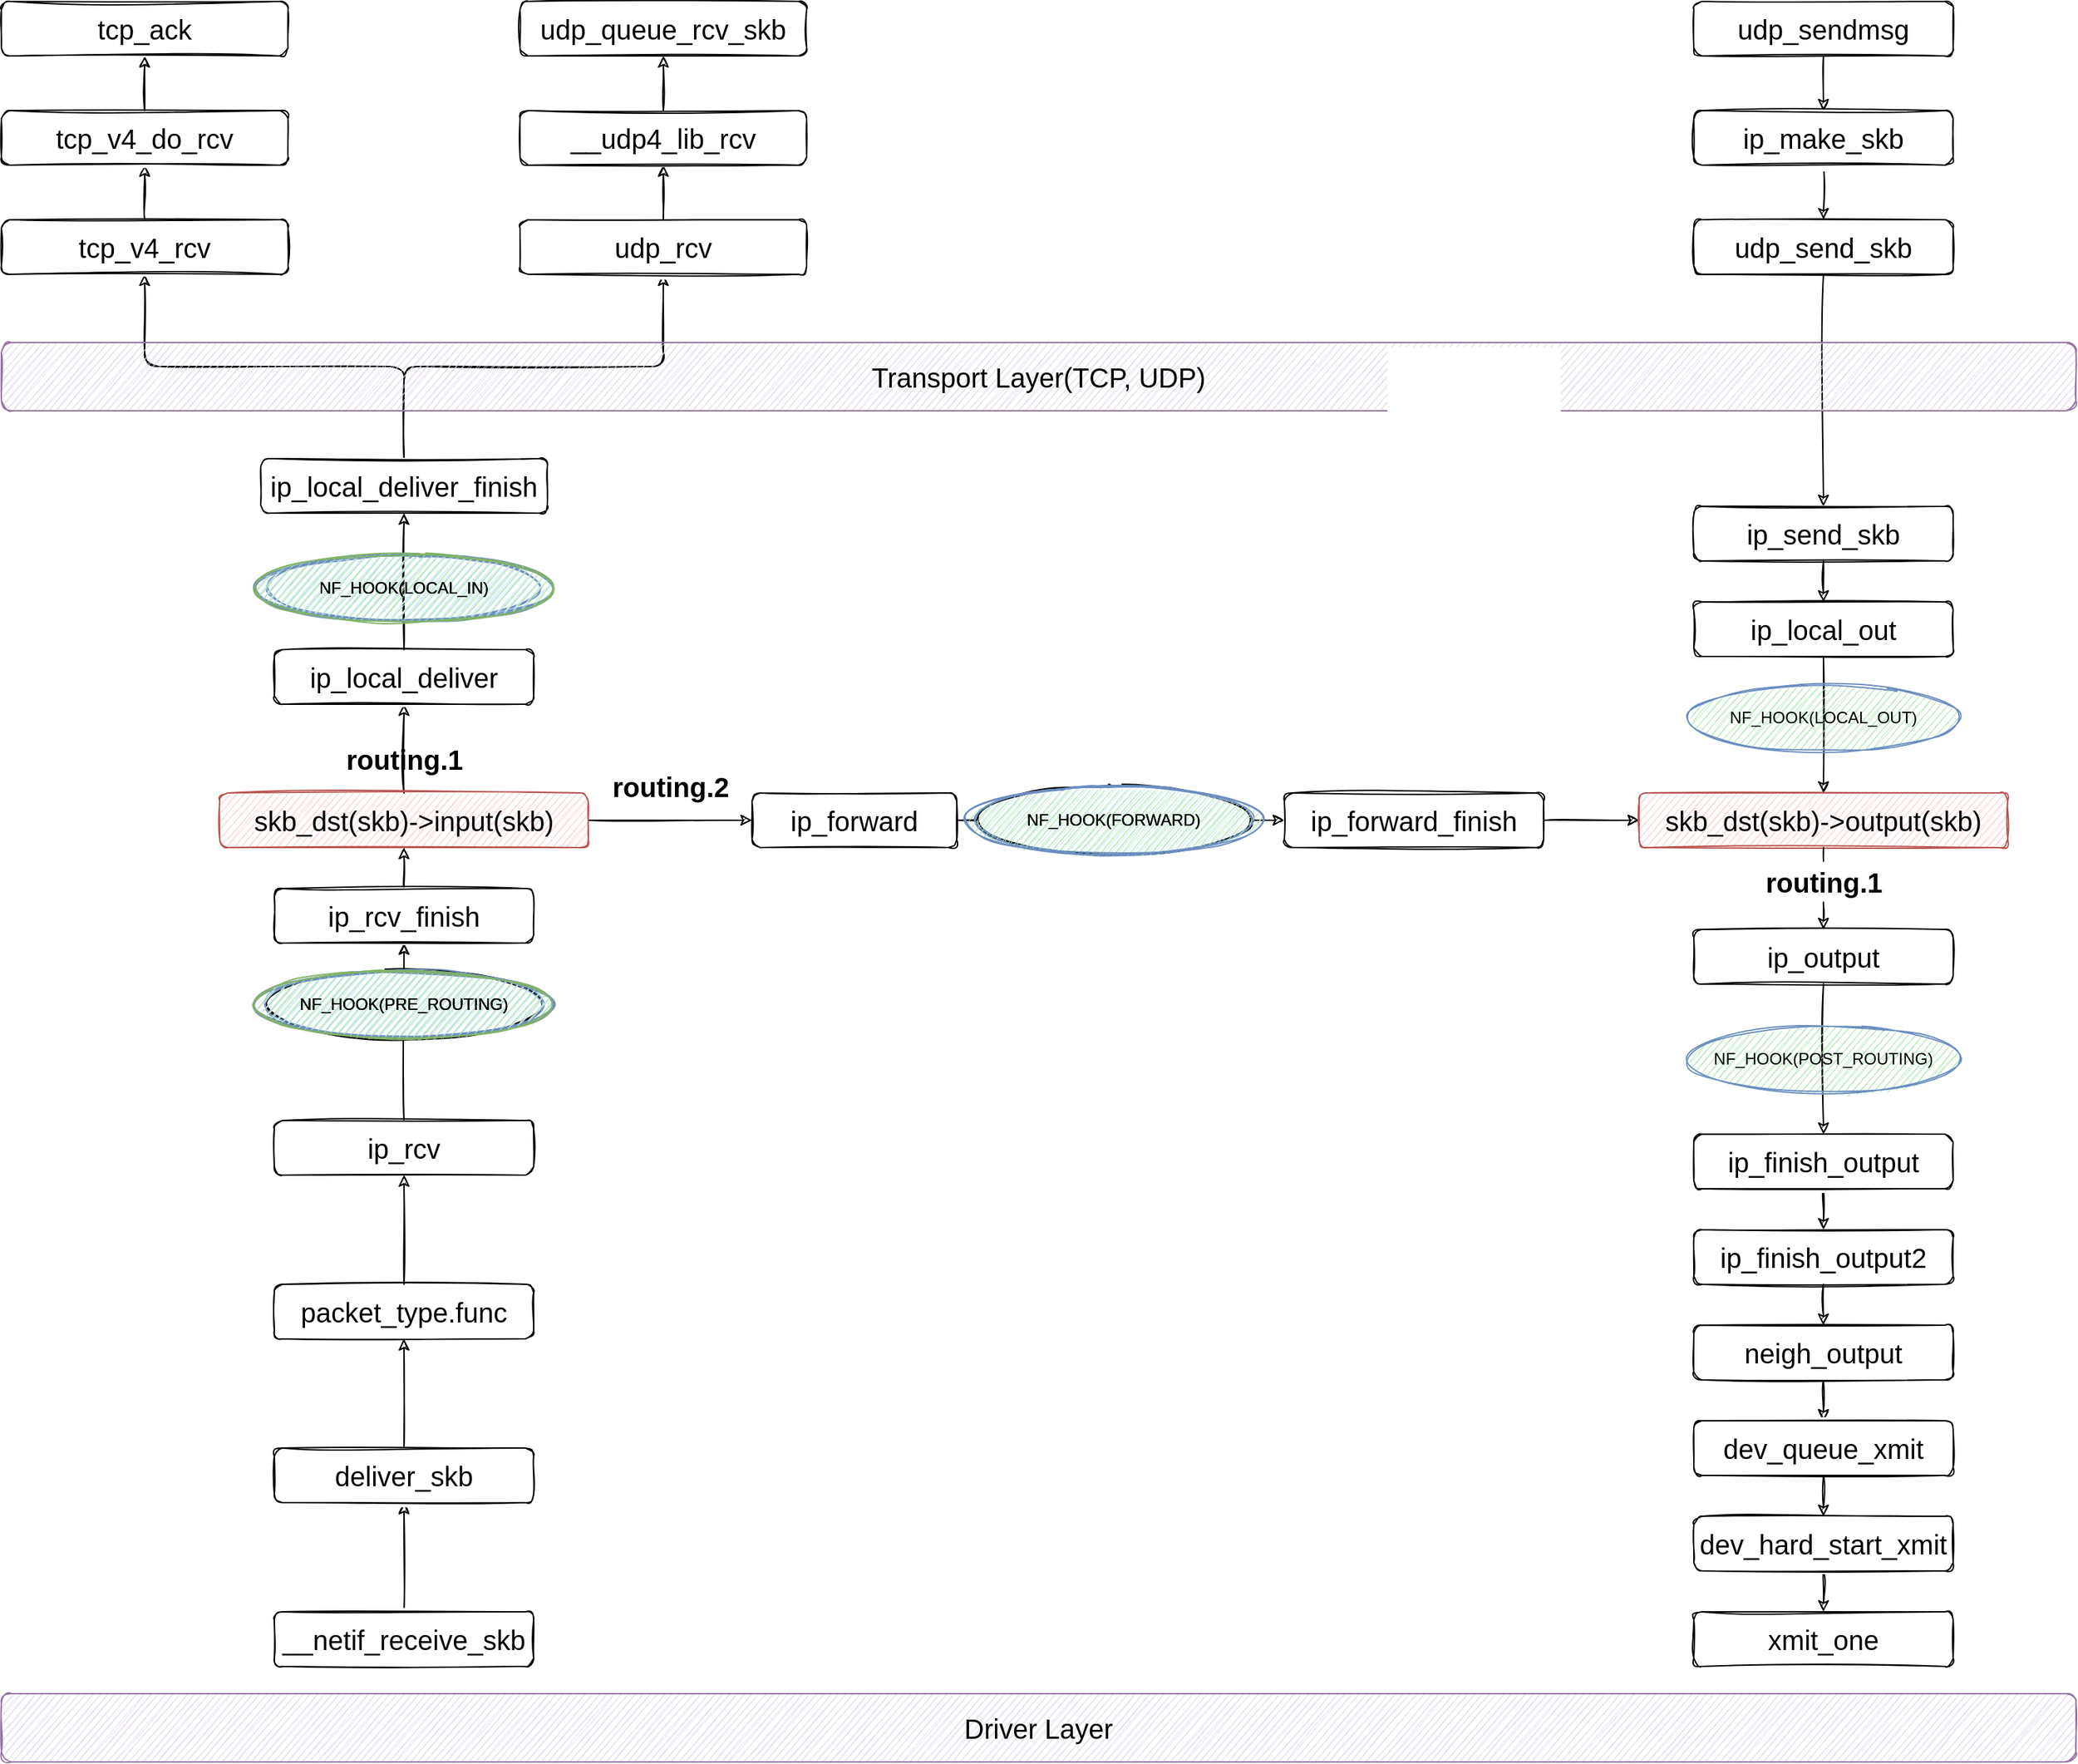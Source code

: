 <mxfile version="16.0.0" type="device" pages="4"><diagram id="WF8TQDrix8E3Pu3KkRuC" name="outline"><mxGraphModel dx="2580" dy="2182" grid="1" gridSize="10" guides="1" tooltips="1" connect="1" arrows="1" fold="1" page="1" pageScale="1" pageWidth="850" pageHeight="1100" math="1" shadow="0"><root><mxCell id="0"/><mxCell id="1" parent="0"/><mxCell id="10" style="edgeStyle=none;html=1;entryX=0.5;entryY=1;entryDx=0;entryDy=0;sketch=1;" parent="1" source="5" target="6" edge="1"><mxGeometry relative="1" as="geometry"/></mxCell><mxCell id="5" value="__netif_receive_skb" style="whiteSpace=wrap;html=1;fontSize=20;sketch=1;rounded=1;" parent="1" vertex="1"><mxGeometry x="160" y="460" width="190" height="40" as="geometry"/></mxCell><mxCell id="11" style="edgeStyle=none;html=1;sketch=1;" parent="1" source="6" target="7" edge="1"><mxGeometry relative="1" as="geometry"/></mxCell><mxCell id="6" value="deliver_skb" style="whiteSpace=wrap;html=1;fontSize=20;sketch=1;rounded=1;" parent="1" vertex="1"><mxGeometry x="160" y="340" width="190" height="40" as="geometry"/></mxCell><mxCell id="14" style="edgeStyle=none;html=1;entryX=0.5;entryY=1;entryDx=0;entryDy=0;sketch=1;" parent="1" source="7" target="13" edge="1"><mxGeometry relative="1" as="geometry"/></mxCell><mxCell id="7" value="packet_type.func" style="whiteSpace=wrap;html=1;fontSize=20;sketch=1;rounded=1;" parent="1" vertex="1"><mxGeometry x="160" y="220" width="190" height="40" as="geometry"/></mxCell><mxCell id="16" style="edgeStyle=none;html=1;entryX=0.5;entryY=1;entryDx=0;entryDy=0;sketch=1;" parent="1" source="13" target="15" edge="1"><mxGeometry relative="1" as="geometry"/></mxCell><mxCell id="13" value="ip_rcv" style="whiteSpace=wrap;html=1;fontSize=20;sketch=1;rounded=1;" parent="1" vertex="1"><mxGeometry x="160" y="100" width="190" height="40" as="geometry"/></mxCell><mxCell id="19" style="edgeStyle=none;html=1;entryX=0.5;entryY=1;entryDx=0;entryDy=0;sketch=1;" parent="1" source="15" target="18" edge="1"><mxGeometry relative="1" as="geometry"/></mxCell><mxCell id="15" value="ip_rcv_finish" style="whiteSpace=wrap;html=1;fontSize=20;sketch=1;rounded=1;" parent="1" vertex="1"><mxGeometry x="160" y="-70" width="190" height="40" as="geometry"/></mxCell><mxCell id="17" value="NF_HOOK(PRE_ROUTING)" style="ellipse;whiteSpace=wrap;html=1;sketch=1;rounded=1;" parent="1" vertex="1"><mxGeometry x="150" y="-10" width="210" height="50" as="geometry"/></mxCell><mxCell id="22" style="edgeStyle=none;html=1;sketch=1;" parent="1" source="18" target="21" edge="1"><mxGeometry relative="1" as="geometry"/></mxCell><mxCell id="23" style="edgeStyle=none;html=1;entryX=0.5;entryY=1;entryDx=0;entryDy=0;sketch=1;" parent="1" source="18" target="20" edge="1"><mxGeometry relative="1" as="geometry"/></mxCell><mxCell id="18" value="skb_dst(skb)-&amp;gt;input(skb)" style="whiteSpace=wrap;html=1;fontSize=20;sketch=1;rounded=1;fillColor=#f8cecc;strokeColor=#b85450;" parent="1" vertex="1"><mxGeometry x="120" y="-140" width="270" height="40" as="geometry"/></mxCell><mxCell id="25" style="edgeStyle=none;html=1;sketch=1;" parent="1" source="20" target="24" edge="1"><mxGeometry relative="1" as="geometry"/></mxCell><mxCell id="20" value="ip_local_deliver" style="whiteSpace=wrap;html=1;fontSize=20;sketch=1;rounded=1;" parent="1" vertex="1"><mxGeometry x="160" y="-245" width="190" height="40" as="geometry"/></mxCell><mxCell id="35" style="edgeStyle=none;html=1;entryX=0;entryY=0.5;entryDx=0;entryDy=0;sketch=1;" parent="1" source="21" target="34" edge="1"><mxGeometry relative="1" as="geometry"><mxPoint x="780" y="-120" as="targetPoint"/></mxGeometry></mxCell><mxCell id="21" value="ip_forward" style="whiteSpace=wrap;html=1;fontSize=20;sketch=1;rounded=1;" parent="1" vertex="1"><mxGeometry x="510" y="-140" width="150" height="40" as="geometry"/></mxCell><mxCell id="uqpoFoul3p_Z3pqcFlaH-84" style="edgeStyle=orthogonalEdgeStyle;rounded=1;sketch=1;orthogonalLoop=1;jettySize=auto;html=1;entryX=0.5;entryY=1;entryDx=0;entryDy=0;fontSize=20;" parent="1" source="24" target="27" edge="1"><mxGeometry relative="1" as="geometry"/></mxCell><mxCell id="uqpoFoul3p_Z3pqcFlaH-85" style="edgeStyle=orthogonalEdgeStyle;rounded=1;sketch=1;orthogonalLoop=1;jettySize=auto;html=1;entryX=0.5;entryY=1;entryDx=0;entryDy=0;fontSize=20;" parent="1" source="24" target="uqpoFoul3p_Z3pqcFlaH-79" edge="1"><mxGeometry relative="1" as="geometry"/></mxCell><mxCell id="24" value="ip_local_deliver_finish" style="whiteSpace=wrap;html=1;fontSize=20;sketch=1;rounded=1;" parent="1" vertex="1"><mxGeometry x="150" y="-385" width="210" height="40" as="geometry"/></mxCell><mxCell id="26" value="NF_HOOK(LOCAL_IN)" style="ellipse;whiteSpace=wrap;html=1;sketch=1;rounded=1;fillColor=#dae8fc;strokeColor=#6c8ebf;" parent="1" vertex="1"><mxGeometry x="150" y="-315" width="210" height="50" as="geometry"/></mxCell><mxCell id="30" style="edgeStyle=none;html=1;entryX=0.5;entryY=1;entryDx=0;entryDy=0;sketch=1;" parent="1" source="27" target="29" edge="1"><mxGeometry relative="1" as="geometry"/></mxCell><mxCell id="27" value="tcp_v4_rcv" style="whiteSpace=wrap;html=1;fontSize=20;sketch=1;rounded=1;" parent="1" vertex="1"><mxGeometry x="-40" y="-560" width="210" height="40" as="geometry"/></mxCell><mxCell id="33" style="edgeStyle=none;html=1;entryX=0.5;entryY=1;entryDx=0;entryDy=0;sketch=1;" parent="1" source="29" target="31" edge="1"><mxGeometry relative="1" as="geometry"/></mxCell><mxCell id="29" value="tcp_v4_do_rcv" style="whiteSpace=wrap;html=1;fontSize=20;sketch=1;rounded=1;" parent="1" vertex="1"><mxGeometry x="-40" y="-640" width="210" height="40" as="geometry"/></mxCell><mxCell id="31" value="tcp_ack" style="whiteSpace=wrap;html=1;fontSize=20;sketch=1;rounded=1;" parent="1" vertex="1"><mxGeometry x="-40" y="-720" width="210" height="40" as="geometry"/></mxCell><mxCell id="38" style="edgeStyle=none;html=1;sketch=1;" parent="1" source="34" target="37" edge="1"><mxGeometry relative="1" as="geometry"/></mxCell><mxCell id="34" value="ip_forward_finish" style="whiteSpace=wrap;html=1;fontSize=20;sketch=1;rounded=1;" parent="1" vertex="1"><mxGeometry x="900" y="-140" width="190" height="40" as="geometry"/></mxCell><mxCell id="36" value="NF_HOOK(FORWARD)" style="ellipse;whiteSpace=wrap;html=1;sketch=1;rounded=1;" parent="1" vertex="1"><mxGeometry x="670" y="-145" width="210" height="50" as="geometry"/></mxCell><mxCell id="40" style="edgeStyle=none;html=1;entryX=0.5;entryY=0;entryDx=0;entryDy=0;sketch=1;startArrow=none;" parent="1" source="uqpoFoul3p_Z3pqcFlaH-86" target="39" edge="1"><mxGeometry relative="1" as="geometry"/></mxCell><mxCell id="37" value="skb_dst(skb)-&amp;gt;output(skb)" style="whiteSpace=wrap;html=1;fontSize=20;sketch=1;rounded=1;fillColor=#f8cecc;strokeColor=#b85450;" parent="1" vertex="1"><mxGeometry x="1160" y="-140" width="270" height="40" as="geometry"/></mxCell><mxCell id="43" style="edgeStyle=none;html=1;entryX=0.5;entryY=0;entryDx=0;entryDy=0;sketch=1;" parent="1" source="39" target="41" edge="1"><mxGeometry relative="1" as="geometry"/></mxCell><mxCell id="39" value="ip_output" style="whiteSpace=wrap;html=1;fontSize=20;sketch=1;rounded=1;" parent="1" vertex="1"><mxGeometry x="1200" y="-40" width="190" height="40" as="geometry"/></mxCell><mxCell id="44" style="edgeStyle=none;html=1;sketch=1;" parent="1" source="41" target="42" edge="1"><mxGeometry relative="1" as="geometry"/></mxCell><mxCell id="41" value="ip_finish_output" style="whiteSpace=wrap;html=1;fontSize=20;sketch=1;rounded=1;" parent="1" vertex="1"><mxGeometry x="1200" y="110" width="190" height="40" as="geometry"/></mxCell><mxCell id="50" style="edgeStyle=none;html=1;entryX=0.5;entryY=0;entryDx=0;entryDy=0;sketch=1;" parent="1" source="42" target="46" edge="1"><mxGeometry relative="1" as="geometry"/></mxCell><mxCell id="42" value="ip_finish_output2" style="whiteSpace=wrap;html=1;fontSize=20;sketch=1;rounded=1;" parent="1" vertex="1"><mxGeometry x="1200" y="180" width="190" height="40" as="geometry"/></mxCell><mxCell id="45" value="NF_HOOK(POST_ROUTING)" style="ellipse;whiteSpace=wrap;html=1;sketch=1;rounded=1;fillColor=#A2E8A7;strokeColor=#6c8ebf;" parent="1" vertex="1"><mxGeometry x="1190" y="30" width="210" height="50" as="geometry"/></mxCell><mxCell id="51" style="edgeStyle=none;html=1;entryX=0.5;entryY=0;entryDx=0;entryDy=0;sketch=1;" parent="1" source="46" target="47" edge="1"><mxGeometry relative="1" as="geometry"/></mxCell><mxCell id="46" value="neigh_output" style="whiteSpace=wrap;html=1;fontSize=20;sketch=1;rounded=1;" parent="1" vertex="1"><mxGeometry x="1200" y="250" width="190" height="40" as="geometry"/></mxCell><mxCell id="52" style="edgeStyle=none;html=1;entryX=0.5;entryY=0;entryDx=0;entryDy=0;sketch=1;" parent="1" source="47" target="48" edge="1"><mxGeometry relative="1" as="geometry"/></mxCell><mxCell id="47" value="dev_queue_xmit" style="whiteSpace=wrap;html=1;fontSize=20;sketch=1;rounded=1;" parent="1" vertex="1"><mxGeometry x="1200" y="320" width="190" height="40" as="geometry"/></mxCell><mxCell id="69" style="edgeStyle=none;html=1;entryX=0.5;entryY=0;entryDx=0;entryDy=0;sketch=1;" parent="1" source="48" target="70" edge="1"><mxGeometry relative="1" as="geometry"><mxPoint x="1295" y="560" as="targetPoint"/></mxGeometry></mxCell><mxCell id="48" value="dev_hard_start_xmit" style="whiteSpace=wrap;html=1;fontSize=20;sketch=1;rounded=1;" parent="1" vertex="1"><mxGeometry x="1200" y="390" width="190" height="40" as="geometry"/></mxCell><mxCell id="61" style="edgeStyle=none;html=1;sketch=1;" parent="1" source="53" target="54" edge="1"><mxGeometry relative="1" as="geometry"/></mxCell><mxCell id="53" value="udp_send_skb" style="whiteSpace=wrap;html=1;fontSize=20;sketch=1;rounded=1;" parent="1" vertex="1"><mxGeometry x="1200" y="-560" width="190" height="40" as="geometry"/></mxCell><mxCell id="60" style="edgeStyle=none;html=1;entryX=0.5;entryY=0;entryDx=0;entryDy=0;sketch=1;" parent="1" source="54" target="55" edge="1"><mxGeometry relative="1" as="geometry"/></mxCell><mxCell id="54" value="ip_send_skb" style="whiteSpace=wrap;html=1;fontSize=20;sketch=1;rounded=1;" parent="1" vertex="1"><mxGeometry x="1200" y="-350" width="190" height="40" as="geometry"/></mxCell><mxCell id="59" style="edgeStyle=none;html=1;entryX=0.5;entryY=0;entryDx=0;entryDy=0;sketch=1;" parent="1" source="55" target="37" edge="1"><mxGeometry relative="1" as="geometry"/></mxCell><mxCell id="55" value="ip_local_out" style="whiteSpace=wrap;html=1;fontSize=20;sketch=1;rounded=1;" parent="1" vertex="1"><mxGeometry x="1200" y="-280" width="190" height="40" as="geometry"/></mxCell><mxCell id="58" value="NF_HOOK(LOCAL_OUT)" style="ellipse;whiteSpace=wrap;html=1;sketch=1;rounded=1;fillColor=#A2E8A7;strokeColor=#6c8ebf;" parent="1" vertex="1"><mxGeometry x="1190" y="-220" width="210" height="50" as="geometry"/></mxCell><mxCell id="68" style="edgeStyle=none;html=1;sketch=1;" parent="1" source="64" target="66" edge="1"><mxGeometry relative="1" as="geometry"/></mxCell><mxCell id="64" value="udp_sendmsg" style="whiteSpace=wrap;html=1;fontSize=20;sketch=1;rounded=1;" parent="1" vertex="1"><mxGeometry x="1200" y="-720" width="190" height="40" as="geometry"/></mxCell><mxCell id="67" style="edgeStyle=none;html=1;sketch=1;" parent="1" source="66" target="53" edge="1"><mxGeometry relative="1" as="geometry"/></mxCell><mxCell id="66" value="ip_make_skb" style="whiteSpace=wrap;html=1;fontSize=20;sketch=1;rounded=1;" parent="1" vertex="1"><mxGeometry x="1200" y="-640" width="190" height="40" as="geometry"/></mxCell><mxCell id="70" value="xmit_one" style="whiteSpace=wrap;html=1;fontSize=20;sketch=1;rounded=1;" parent="1" vertex="1"><mxGeometry x="1200" y="460" width="190" height="40" as="geometry"/></mxCell><mxCell id="uqpoFoul3p_Z3pqcFlaH-72" value="NF_HOOK(PRE_ROUTING)" style="ellipse;whiteSpace=wrap;html=1;sketch=1;rounded=1;fillColor=#dae8fc;strokeColor=#6c8ebf;" parent="1" vertex="1"><mxGeometry x="150" y="-10" width="210" height="50" as="geometry"/></mxCell><mxCell id="uqpoFoul3p_Z3pqcFlaH-73" value="NF_HOOK(FORWARD)" style="ellipse;whiteSpace=wrap;html=1;sketch=1;rounded=1;fillColor=#dae8fc;strokeColor=#6c8ebf;" parent="1" vertex="1"><mxGeometry x="670" y="-145" width="210" height="50" as="geometry"/></mxCell><mxCell id="uqpoFoul3p_Z3pqcFlaH-77" value="routing.1" style="text;html=1;align=center;verticalAlign=middle;resizable=0;points=[];autosize=1;strokeColor=none;fillColor=none;fontSize=20;fontStyle=1" parent="1" vertex="1"><mxGeometry x="205" y="-180" width="100" height="30" as="geometry"/></mxCell><mxCell id="uqpoFoul3p_Z3pqcFlaH-78" value="routing.2" style="text;html=1;align=center;verticalAlign=middle;resizable=0;points=[];autosize=1;strokeColor=none;fillColor=none;fontSize=20;fontStyle=1" parent="1" vertex="1"><mxGeometry x="400" y="-160" width="100" height="30" as="geometry"/></mxCell><mxCell id="uqpoFoul3p_Z3pqcFlaH-81" style="edgeStyle=orthogonalEdgeStyle;rounded=1;sketch=1;orthogonalLoop=1;jettySize=auto;html=1;entryX=0.5;entryY=1;entryDx=0;entryDy=0;fontSize=20;" parent="1" source="uqpoFoul3p_Z3pqcFlaH-79" target="uqpoFoul3p_Z3pqcFlaH-80" edge="1"><mxGeometry relative="1" as="geometry"/></mxCell><mxCell id="uqpoFoul3p_Z3pqcFlaH-79" value="udp_rcv" style="whiteSpace=wrap;html=1;fontSize=20;sketch=1;rounded=1;" parent="1" vertex="1"><mxGeometry x="340" y="-560" width="210" height="40" as="geometry"/></mxCell><mxCell id="uqpoFoul3p_Z3pqcFlaH-83" style="edgeStyle=orthogonalEdgeStyle;rounded=1;sketch=1;orthogonalLoop=1;jettySize=auto;html=1;fontSize=20;" parent="1" source="uqpoFoul3p_Z3pqcFlaH-80" target="uqpoFoul3p_Z3pqcFlaH-82" edge="1"><mxGeometry relative="1" as="geometry"/></mxCell><mxCell id="uqpoFoul3p_Z3pqcFlaH-80" value="__udp4_lib_rcv" style="whiteSpace=wrap;html=1;fontSize=20;sketch=1;rounded=1;" parent="1" vertex="1"><mxGeometry x="340" y="-640" width="210" height="40" as="geometry"/></mxCell><mxCell id="uqpoFoul3p_Z3pqcFlaH-82" value="udp_queue_rcv_skb" style="whiteSpace=wrap;html=1;fontSize=20;sketch=1;rounded=1;" parent="1" vertex="1"><mxGeometry x="340" y="-720" width="210" height="40" as="geometry"/></mxCell><mxCell id="uqpoFoul3p_Z3pqcFlaH-86" value="routing.1" style="text;html=1;align=center;verticalAlign=middle;resizable=0;points=[];autosize=1;strokeColor=none;fillColor=none;fontSize=20;fontStyle=1" parent="1" vertex="1"><mxGeometry x="1245" y="-90" width="100" height="30" as="geometry"/></mxCell><mxCell id="uqpoFoul3p_Z3pqcFlaH-87" value="" style="edgeStyle=none;html=1;entryX=0.5;entryY=0;entryDx=0;entryDy=0;sketch=1;endArrow=none;" parent="1" source="37" target="uqpoFoul3p_Z3pqcFlaH-86" edge="1"><mxGeometry relative="1" as="geometry"><mxPoint x="1295" y="-100" as="sourcePoint"/><mxPoint x="1295" y="-40" as="targetPoint"/></mxGeometry></mxCell><mxCell id="7pCYdvlI91wZP-YDG399-70" value="Driver Layer" style="whiteSpace=wrap;html=1;fontSize=20;sketch=1;rounded=1;fillColor=#e1d5e7;strokeColor=#9673a6;" parent="1" vertex="1"><mxGeometry x="-40" y="520" width="1520" height="50" as="geometry"/></mxCell><mxCell id="7pCYdvlI91wZP-YDG399-71" value="Transport Layer(TCP, UDP)" style="whiteSpace=wrap;html=1;fontSize=20;sketch=1;rounded=1;fillColor=#e1d5e7;strokeColor=#9673a6;" parent="1" vertex="1"><mxGeometry x="-40" y="-470" width="1520" height="50" as="geometry"/></mxCell><mxCell id="7pCYdvlI91wZP-YDG399-72" value="NF_HOOK(PRE_ROUTING)" style="ellipse;whiteSpace=wrap;html=1;sketch=1;rounded=1;fillColor=#dae8fc;strokeColor=#6c8ebf;" parent="1" vertex="1"><mxGeometry x="150" y="-10" width="210" height="50" as="geometry"/></mxCell><mxCell id="7pCYdvlI91wZP-YDG399-73" value="NF_HOOK(LOCAL_IN)" style="ellipse;whiteSpace=wrap;html=1;sketch=1;rounded=1;fillColor=#dae8fc;strokeColor=#6c8ebf;" parent="1" vertex="1"><mxGeometry x="150" y="-315" width="210" height="50" as="geometry"/></mxCell><mxCell id="7pCYdvlI91wZP-YDG399-74" value="NF_HOOK(PRE_ROUTING)" style="ellipse;whiteSpace=wrap;html=1;sketch=1;rounded=1;fillColor=#dae8fc;strokeColor=#6c8ebf;" parent="1" vertex="1"><mxGeometry x="150" y="-10" width="210" height="50" as="geometry"/></mxCell><mxCell id="7pCYdvlI91wZP-YDG399-75" value="NF_HOOK(LOCAL_IN)" style="ellipse;whiteSpace=wrap;html=1;sketch=1;rounded=1;fillColor=#dae8fc;strokeColor=#6c8ebf;" parent="1" vertex="1"><mxGeometry x="150" y="-315" width="210" height="50" as="geometry"/></mxCell><mxCell id="7pCYdvlI91wZP-YDG399-76" value="NF_HOOK(PRE_ROUTING)" style="ellipse;whiteSpace=wrap;html=1;sketch=1;rounded=1;fillColor=#A2E8A7;strokeColor=#82b366;" parent="1" vertex="1"><mxGeometry x="150" y="-10" width="210" height="50" as="geometry"/></mxCell><mxCell id="7pCYdvlI91wZP-YDG399-77" value="NF_HOOK(LOCAL_IN)" style="ellipse;whiteSpace=wrap;html=1;sketch=1;rounded=1;fillColor=#A2E8A7;strokeColor=#82b366;" parent="1" vertex="1"><mxGeometry x="150" y="-315" width="210" height="50" as="geometry"/></mxCell><mxCell id="7pCYdvlI91wZP-YDG399-78" value="NF_HOOK(FORWARD)" style="ellipse;whiteSpace=wrap;html=1;sketch=1;rounded=1;fillColor=#A2E8A7;strokeColor=#6c8ebf;" parent="1" vertex="1"><mxGeometry x="670" y="-145" width="210" height="50" as="geometry"/></mxCell></root></mxGraphModel></diagram><diagram id="u36vSgisKW6UntgGQqqp" name="veth"><mxGraphModel dx="1038" dy="649" grid="1" gridSize="10" guides="1" tooltips="1" connect="1" arrows="1" fold="1" page="1" pageScale="1" pageWidth="850" pageHeight="1100" math="0" shadow="0"><root><mxCell id="KUZxUF0tMMy5LbFuy8yn-0"/><mxCell id="KUZxUF0tMMy5LbFuy8yn-1" parent="KUZxUF0tMMy5LbFuy8yn-0"/><mxCell id="KUZxUF0tMMy5LbFuy8yn-2" value="" style="whiteSpace=wrap;html=1;fontSize=18;sketch=1;fillColor=#f5f5f5;fontColor=#333333;strokeColor=#666666;" parent="KUZxUF0tMMy5LbFuy8yn-1" vertex="1"><mxGeometry x="110" y="130" width="270" height="80" as="geometry"/></mxCell><mxCell id="KUZxUF0tMMy5LbFuy8yn-3" value="Namespace0" style="text;html=1;align=center;verticalAlign=middle;resizable=0;points=[];autosize=1;strokeColor=none;fillColor=none;fontSize=18;sketch=1;" parent="KUZxUF0tMMy5LbFuy8yn-1" vertex="1"><mxGeometry x="185" y="95" width="120" height="30" as="geometry"/></mxCell><mxCell id="KUZxUF0tMMy5LbFuy8yn-4" value="192.168.10.1/24" style="whiteSpace=wrap;html=1;fontSize=18;sketch=1;fillColor=#f8cecc;strokeColor=#b85450;" parent="KUZxUF0tMMy5LbFuy8yn-1" vertex="1"><mxGeometry x="145" y="150" width="200" height="40" as="geometry"/></mxCell><mxCell id="KUZxUF0tMMy5LbFuy8yn-5" value="" style="whiteSpace=wrap;html=1;fontSize=18;sketch=1;fillColor=#f5f5f5;fontColor=#333333;strokeColor=#666666;" parent="KUZxUF0tMMy5LbFuy8yn-1" vertex="1"><mxGeometry x="580" y="130" width="270" height="80" as="geometry"/></mxCell><mxCell id="KUZxUF0tMMy5LbFuy8yn-6" value="Namespace1" style="text;html=1;align=center;verticalAlign=middle;resizable=0;points=[];autosize=1;strokeColor=none;fillColor=none;fontSize=18;sketch=1;" parent="KUZxUF0tMMy5LbFuy8yn-1" vertex="1"><mxGeometry x="655" y="95" width="120" height="30" as="geometry"/></mxCell><mxCell id="KUZxUF0tMMy5LbFuy8yn-7" value="192.168.10.2/24" style="whiteSpace=wrap;html=1;fontSize=18;sketch=1;fillColor=#f8cecc;strokeColor=#b85450;" parent="KUZxUF0tMMy5LbFuy8yn-1" vertex="1"><mxGeometry x="615" y="150" width="200" height="40" as="geometry"/></mxCell><mxCell id="KUZxUF0tMMy5LbFuy8yn-8" value="veth0" style="whiteSpace=wrap;html=1;fontSize=18;sketch=1;fillColor=#dae8fc;strokeColor=#6c8ebf;" parent="KUZxUF0tMMy5LbFuy8yn-1" vertex="1"><mxGeometry x="345" y="145" width="75" height="50" as="geometry"/></mxCell><mxCell id="KUZxUF0tMMy5LbFuy8yn-9" value="veth1" style="whiteSpace=wrap;html=1;fontSize=18;sketch=1;fillColor=#dae8fc;strokeColor=#6c8ebf;" parent="KUZxUF0tMMy5LbFuy8yn-1" vertex="1"><mxGeometry x="535" y="145" width="80" height="50" as="geometry"/></mxCell><mxCell id="KUZxUF0tMMy5LbFuy8yn-10" value="" style="endArrow=classic;html=1;fontSize=18;exitX=1;exitY=0.25;exitDx=0;exitDy=0;entryX=0;entryY=0.25;entryDx=0;entryDy=0;sketch=1;" parent="KUZxUF0tMMy5LbFuy8yn-1" source="KUZxUF0tMMy5LbFuy8yn-8" target="KUZxUF0tMMy5LbFuy8yn-9" edge="1"><mxGeometry width="50" height="50" relative="1" as="geometry"><mxPoint x="490" y="320" as="sourcePoint"/><mxPoint x="540" y="270" as="targetPoint"/></mxGeometry></mxCell><mxCell id="KUZxUF0tMMy5LbFuy8yn-11" value="" style="endArrow=classic;html=1;fontSize=18;exitX=0;exitY=0.75;exitDx=0;exitDy=0;entryX=1;entryY=0.75;entryDx=0;entryDy=0;sketch=1;" parent="KUZxUF0tMMy5LbFuy8yn-1" source="KUZxUF0tMMy5LbFuy8yn-9" target="KUZxUF0tMMy5LbFuy8yn-8" edge="1"><mxGeometry width="50" height="50" relative="1" as="geometry"><mxPoint x="430" y="170" as="sourcePoint"/><mxPoint x="420" y="210" as="targetPoint"/></mxGeometry></mxCell></root></mxGraphModel></diagram><diagram id="G7wCO2WxFspQ81E_qQDW" name="docker"><mxGraphModel dx="1483" dy="927" grid="1" gridSize="10" guides="1" tooltips="1" connect="1" arrows="1" fold="1" page="1" pageScale="1" pageWidth="827" pageHeight="1169" math="0" shadow="0"><root><mxCell id="toDxcpczKBTPmZO5njt--0"/><mxCell id="toDxcpczKBTPmZO5njt--1" parent="toDxcpczKBTPmZO5njt--0"/><mxCell id="Jn0o_-Qnfw8ouwS1SkmA-17" value="" style="whiteSpace=wrap;html=1;fontSize=18;sketch=1;rounded=1;arcSize=4;" vertex="1" parent="toDxcpczKBTPmZO5njt--1"><mxGeometry x="60" y="60" width="900" height="550" as="geometry"/></mxCell><mxCell id="vIpEGBDnxBOKCLveG7U4-0" value="Container0" style="whiteSpace=wrap;html=1;fontSize=18;sketch=1;fillColor=#ffe6cc;strokeColor=#d79b00;" vertex="1" parent="toDxcpczKBTPmZO5njt--1"><mxGeometry x="90" y="120" width="230" height="80" as="geometry"/></mxCell><mxCell id="Jn0o_-Qnfw8ouwS1SkmA-11" style="edgeStyle=orthogonalEdgeStyle;rounded=1;sketch=1;orthogonalLoop=1;jettySize=auto;html=1;fontSize=20;" edge="1" parent="toDxcpczKBTPmZO5njt--1" source="vIpEGBDnxBOKCLveG7U4-1" target="Jn0o_-Qnfw8ouwS1SkmA-7"><mxGeometry relative="1" as="geometry"/></mxCell><mxCell id="vIpEGBDnxBOKCLveG7U4-1" value="eth0" style="whiteSpace=wrap;html=1;fontSize=18;sketch=1;fillColor=#dae8fc;strokeColor=#6c8ebf;" vertex="1" parent="toDxcpczKBTPmZO5njt--1"><mxGeometry x="160" y="180" width="100" height="40" as="geometry"/></mxCell><mxCell id="Jn0o_-Qnfw8ouwS1SkmA-2" value="Container1" style="whiteSpace=wrap;html=1;fontSize=18;sketch=1;fillColor=#ffe6cc;strokeColor=#d79b00;" vertex="1" parent="toDxcpczKBTPmZO5njt--1"><mxGeometry x="390" y="120" width="230" height="80" as="geometry"/></mxCell><mxCell id="Jn0o_-Qnfw8ouwS1SkmA-12" style="edgeStyle=orthogonalEdgeStyle;rounded=1;sketch=1;orthogonalLoop=1;jettySize=auto;html=1;entryX=0.5;entryY=0;entryDx=0;entryDy=0;fontSize=20;" edge="1" parent="toDxcpczKBTPmZO5njt--1" source="Jn0o_-Qnfw8ouwS1SkmA-3" target="Jn0o_-Qnfw8ouwS1SkmA-8"><mxGeometry relative="1" as="geometry"/></mxCell><mxCell id="Jn0o_-Qnfw8ouwS1SkmA-3" value="eth1" style="whiteSpace=wrap;html=1;fontSize=18;sketch=1;fillColor=#dae8fc;strokeColor=#6c8ebf;" vertex="1" parent="toDxcpczKBTPmZO5njt--1"><mxGeometry x="460" y="180" width="100" height="40" as="geometry"/></mxCell><mxCell id="Jn0o_-Qnfw8ouwS1SkmA-4" value="Container2" style="whiteSpace=wrap;html=1;fontSize=18;sketch=1;fillColor=#ffe6cc;strokeColor=#d79b00;" vertex="1" parent="toDxcpczKBTPmZO5njt--1"><mxGeometry x="690" y="120" width="230" height="80" as="geometry"/></mxCell><mxCell id="Jn0o_-Qnfw8ouwS1SkmA-13" style="edgeStyle=orthogonalEdgeStyle;rounded=1;sketch=1;orthogonalLoop=1;jettySize=auto;html=1;entryX=0.5;entryY=0;entryDx=0;entryDy=0;fontSize=20;" edge="1" parent="toDxcpczKBTPmZO5njt--1" source="Jn0o_-Qnfw8ouwS1SkmA-5" target="Jn0o_-Qnfw8ouwS1SkmA-9"><mxGeometry relative="1" as="geometry"/></mxCell><mxCell id="Jn0o_-Qnfw8ouwS1SkmA-5" value="eth2" style="whiteSpace=wrap;html=1;fontSize=18;sketch=1;fillColor=#dae8fc;strokeColor=#6c8ebf;" vertex="1" parent="toDxcpczKBTPmZO5njt--1"><mxGeometry x="760" y="180" width="100" height="40" as="geometry"/></mxCell><mxCell id="Jn0o_-Qnfw8ouwS1SkmA-15" style="edgeStyle=orthogonalEdgeStyle;rounded=1;sketch=1;orthogonalLoop=1;jettySize=auto;html=1;fontSize=20;" edge="1" parent="toDxcpczKBTPmZO5njt--1" source="Jn0o_-Qnfw8ouwS1SkmA-6" target="Jn0o_-Qnfw8ouwS1SkmA-14"><mxGeometry relative="1" as="geometry"/></mxCell><mxCell id="Jn0o_-Qnfw8ouwS1SkmA-6" value="Docker0 172.10.0.1/16" style="whiteSpace=wrap;html=1;fontSize=18;sketch=1;fillColor=#ffe6cc;strokeColor=#d79b00;" vertex="1" parent="toDxcpczKBTPmZO5njt--1"><mxGeometry x="80" y="360" width="860" height="80" as="geometry"/></mxCell><mxCell id="Jn0o_-Qnfw8ouwS1SkmA-7" value="veth0" style="whiteSpace=wrap;html=1;fontSize=18;sketch=1;fillColor=#dae8fc;strokeColor=#6c8ebf;" vertex="1" parent="toDxcpczKBTPmZO5njt--1"><mxGeometry x="160" y="340" width="100" height="40" as="geometry"/></mxCell><mxCell id="Jn0o_-Qnfw8ouwS1SkmA-8" value="veth1" style="whiteSpace=wrap;html=1;fontSize=18;sketch=1;fillColor=#dae8fc;strokeColor=#6c8ebf;" vertex="1" parent="toDxcpczKBTPmZO5njt--1"><mxGeometry x="460" y="340" width="100" height="40" as="geometry"/></mxCell><mxCell id="Jn0o_-Qnfw8ouwS1SkmA-9" value="veth2" style="whiteSpace=wrap;html=1;fontSize=18;sketch=1;fillColor=#dae8fc;strokeColor=#6c8ebf;" vertex="1" parent="toDxcpczKBTPmZO5njt--1"><mxGeometry x="760" y="340" width="100" height="40" as="geometry"/></mxCell><mxCell id="Jn0o_-Qnfw8ouwS1SkmA-14" value="eth0(physical)" style="whiteSpace=wrap;html=1;fontSize=18;sketch=1;fillColor=#dae8fc;strokeColor=#6c8ebf;" vertex="1" parent="toDxcpczKBTPmZO5njt--1"><mxGeometry x="420" y="585" width="180" height="45" as="geometry"/></mxCell><mxCell id="Jn0o_-Qnfw8ouwS1SkmA-16" value="ip_forward" style="text;html=1;align=center;verticalAlign=middle;resizable=0;points=[];autosize=1;strokeColor=none;fillColor=none;fontSize=20;" vertex="1" parent="toDxcpczKBTPmZO5njt--1"><mxGeometry x="510" y="500" width="110" height="30" as="geometry"/></mxCell><mxCell id="Jn0o_-Qnfw8ouwS1SkmA-18" value="Host" style="text;html=1;align=center;verticalAlign=middle;resizable=0;points=[];autosize=1;strokeColor=none;fillColor=none;fontSize=20;" vertex="1" parent="toDxcpczKBTPmZO5njt--1"><mxGeometry x="840" y="570" width="60" height="30" as="geometry"/></mxCell></root></mxGraphModel></diagram><diagram id="GYyVLAfx6RLWsdTNtXPn" name="rx"><mxGraphModel dx="1038" dy="1818" grid="1" gridSize="10" guides="1" tooltips="1" connect="1" arrows="1" fold="1" page="1" pageScale="1" pageWidth="827" pageHeight="1169" math="0" shadow="0"><root><mxCell id="1YUzyGVUO9RYgo_e0xKp-0"/><mxCell id="1YUzyGVUO9RYgo_e0xKp-1" parent="1YUzyGVUO9RYgo_e0xKp-0"/><mxCell id="oUfybiFFdFLZf5Imm2xG-15" style="edgeStyle=orthogonalEdgeStyle;rounded=0;orthogonalLoop=1;jettySize=auto;html=1;" edge="1" parent="1YUzyGVUO9RYgo_e0xKp-1" source="oUfybiFFdFLZf5Imm2xG-0" target="oUfybiFFdFLZf5Imm2xG-3"><mxGeometry relative="1" as="geometry"><Array as="points"><mxPoint x="430" y="40"/><mxPoint x="580" y="40"/></Array></mxGeometry></mxCell><mxCell id="oUfybiFFdFLZf5Imm2xG-41" style="edgeStyle=orthogonalEdgeStyle;rounded=0;orthogonalLoop=1;jettySize=auto;html=1;fontSize=24;" edge="1" parent="1YUzyGVUO9RYgo_e0xKp-1" source="oUfybiFFdFLZf5Imm2xG-0" target="oUfybiFFdFLZf5Imm2xG-2"><mxGeometry relative="1" as="geometry"><Array as="points"><mxPoint x="430" y="40"/><mxPoint x="285" y="40"/></Array></mxGeometry></mxCell><mxCell id="oUfybiFFdFLZf5Imm2xG-0" value="IRQ" style="whiteSpace=wrap;html=1;fontSize=20;sketch=1;rounded=1;" vertex="1" parent="1YUzyGVUO9RYgo_e0xKp-1"><mxGeometry x="360" y="-50" width="140" height="30" as="geometry"/></mxCell><mxCell id="oUfybiFFdFLZf5Imm2xG-9" style="edgeStyle=orthogonalEdgeStyle;rounded=0;orthogonalLoop=1;jettySize=auto;html=1;fillColor=#fff2cc;strokeColor=#d6b656;" edge="1" parent="1YUzyGVUO9RYgo_e0xKp-1" source="oUfybiFFdFLZf5Imm2xG-2" target="oUfybiFFdFLZf5Imm2xG-7"><mxGeometry relative="1" as="geometry"/></mxCell><mxCell id="oUfybiFFdFLZf5Imm2xG-2" value="netif_rx" style="whiteSpace=wrap;html=1;fontSize=20;sketch=1;rounded=1;fillColor=#fff2cc;strokeColor=#d6b656;" vertex="1" parent="1YUzyGVUO9RYgo_e0xKp-1"><mxGeometry x="215" y="80" width="140" height="30" as="geometry"/></mxCell><mxCell id="oUfybiFFdFLZf5Imm2xG-11" style="edgeStyle=orthogonalEdgeStyle;rounded=0;orthogonalLoop=1;jettySize=auto;html=1;" edge="1" parent="1YUzyGVUO9RYgo_e0xKp-1" source="oUfybiFFdFLZf5Imm2xG-3" target="oUfybiFFdFLZf5Imm2xG-4"><mxGeometry relative="1" as="geometry"><Array as="points"><mxPoint x="580" y="290"/><mxPoint x="430" y="290"/></Array></mxGeometry></mxCell><mxCell id="oUfybiFFdFLZf5Imm2xG-3" value="napi_schedule" style="whiteSpace=wrap;html=1;fontSize=20;sketch=1;rounded=1;fillColor=#d5e8d4;strokeColor=#82b366;" vertex="1" parent="1YUzyGVUO9RYgo_e0xKp-1"><mxGeometry x="490" y="140" width="180" height="40" as="geometry"/></mxCell><mxCell id="oUfybiFFdFLZf5Imm2xG-40" style="edgeStyle=orthogonalEdgeStyle;rounded=0;orthogonalLoop=1;jettySize=auto;html=1;entryX=0.5;entryY=0;entryDx=0;entryDy=0;fontSize=24;" edge="1" parent="1YUzyGVUO9RYgo_e0xKp-1" source="oUfybiFFdFLZf5Imm2xG-4" target="oUfybiFFdFLZf5Imm2xG-5"><mxGeometry relative="1" as="geometry"/></mxCell><mxCell id="oUfybiFFdFLZf5Imm2xG-4" value="__napi_schedule" style="whiteSpace=wrap;html=1;fontSize=20;sketch=1;rounded=1;" vertex="1" parent="1YUzyGVUO9RYgo_e0xKp-1"><mxGeometry x="340" y="350" width="180" height="30" as="geometry"/></mxCell><mxCell id="oUfybiFFdFLZf5Imm2xG-22" style="edgeStyle=orthogonalEdgeStyle;rounded=0;orthogonalLoop=1;jettySize=auto;html=1;entryX=0.5;entryY=0;entryDx=0;entryDy=0;" edge="1" parent="1YUzyGVUO9RYgo_e0xKp-1" source="oUfybiFFdFLZf5Imm2xG-5" target="oUfybiFFdFLZf5Imm2xG-16"><mxGeometry relative="1" as="geometry"/></mxCell><mxCell id="oUfybiFFdFLZf5Imm2xG-5" value="raise soft IRQ" style="whiteSpace=wrap;html=1;fontSize=20;sketch=1;rounded=1;" vertex="1" parent="1YUzyGVUO9RYgo_e0xKp-1"><mxGeometry x="340" y="410" width="180" height="30" as="geometry"/></mxCell><mxCell id="oUfybiFFdFLZf5Imm2xG-10" style="edgeStyle=orthogonalEdgeStyle;rounded=0;orthogonalLoop=1;jettySize=auto;html=1;fillColor=#fff2cc;strokeColor=#d6b656;" edge="1" parent="1YUzyGVUO9RYgo_e0xKp-1" source="oUfybiFFdFLZf5Imm2xG-7" target="oUfybiFFdFLZf5Imm2xG-8"><mxGeometry relative="1" as="geometry"/></mxCell><mxCell id="oUfybiFFdFLZf5Imm2xG-7" value="netif_rx_internal" style="whiteSpace=wrap;html=1;fontSize=20;sketch=1;rounded=1;fillColor=#fff2cc;strokeColor=#d6b656;" vertex="1" parent="1YUzyGVUO9RYgo_e0xKp-1"><mxGeometry x="195" y="145" width="180" height="30" as="geometry"/></mxCell><mxCell id="oUfybiFFdFLZf5Imm2xG-42" style="edgeStyle=orthogonalEdgeStyle;rounded=0;orthogonalLoop=1;jettySize=auto;html=1;entryX=0.5;entryY=0;entryDx=0;entryDy=0;fontSize=24;" edge="1" parent="1YUzyGVUO9RYgo_e0xKp-1" source="oUfybiFFdFLZf5Imm2xG-8" target="oUfybiFFdFLZf5Imm2xG-4"><mxGeometry relative="1" as="geometry"><Array as="points"><mxPoint x="285" y="290"/><mxPoint x="430" y="290"/></Array></mxGeometry></mxCell><mxCell id="oUfybiFFdFLZf5Imm2xG-8" value="enqueue_to_backlog" style="whiteSpace=wrap;html=1;fontSize=20;sketch=1;rounded=1;fillColor=#fff2cc;strokeColor=#d6b656;" vertex="1" parent="1YUzyGVUO9RYgo_e0xKp-1"><mxGeometry x="180" y="210" width="210" height="30" as="geometry"/></mxCell><mxCell id="oUfybiFFdFLZf5Imm2xG-23" style="edgeStyle=orthogonalEdgeStyle;rounded=0;orthogonalLoop=1;jettySize=auto;html=1;entryX=0.5;entryY=0;entryDx=0;entryDy=0;" edge="1" parent="1YUzyGVUO9RYgo_e0xKp-1" source="oUfybiFFdFLZf5Imm2xG-16" target="oUfybiFFdFLZf5Imm2xG-18"><mxGeometry relative="1" as="geometry"><Array as="points"><mxPoint x="430" y="590"/><mxPoint x="430" y="590"/></Array></mxGeometry></mxCell><mxCell id="oUfybiFFdFLZf5Imm2xG-16" value="net_rx_action" style="whiteSpace=wrap;html=1;fontSize=20;sketch=1;rounded=1;" vertex="1" parent="1YUzyGVUO9RYgo_e0xKp-1"><mxGeometry x="340" y="490" width="180" height="30" as="geometry"/></mxCell><mxCell id="oUfybiFFdFLZf5Imm2xG-24" style="edgeStyle=orthogonalEdgeStyle;rounded=0;orthogonalLoop=1;jettySize=auto;html=1;entryX=0.5;entryY=0;entryDx=0;entryDy=0;" edge="1" parent="1YUzyGVUO9RYgo_e0xKp-1" source="oUfybiFFdFLZf5Imm2xG-18" target="oUfybiFFdFLZf5Imm2xG-19"><mxGeometry relative="1" as="geometry"/></mxCell><mxCell id="oUfybiFFdFLZf5Imm2xG-18" value="napi-&amp;gt;poll" style="whiteSpace=wrap;html=1;fontSize=20;sketch=1;rounded=1;" vertex="1" parent="1YUzyGVUO9RYgo_e0xKp-1"><mxGeometry x="340" y="555" width="180" height="30" as="geometry"/></mxCell><mxCell id="oUfybiFFdFLZf5Imm2xG-37" style="edgeStyle=orthogonalEdgeStyle;rounded=0;orthogonalLoop=1;jettySize=auto;html=1;fontSize=24;" edge="1" parent="1YUzyGVUO9RYgo_e0xKp-1" source="oUfybiFFdFLZf5Imm2xG-19" target="oUfybiFFdFLZf5Imm2xG-36"><mxGeometry relative="1" as="geometry"/></mxCell><mxCell id="oUfybiFFdFLZf5Imm2xG-19" value="napi_gro_receive" style="whiteSpace=wrap;html=1;fontSize=20;sketch=1;rounded=1;" vertex="1" parent="1YUzyGVUO9RYgo_e0xKp-1"><mxGeometry x="340" y="630" width="180" height="30" as="geometry"/></mxCell><mxCell id="oUfybiFFdFLZf5Imm2xG-29" value="非 NAPI" style="text;html=1;align=center;verticalAlign=middle;resizable=0;points=[];autosize=1;" vertex="1" parent="1YUzyGVUO9RYgo_e0xKp-1"><mxGeometry x="210" y="40" width="60" height="20" as="geometry"/></mxCell><mxCell id="oUfybiFFdFLZf5Imm2xG-30" value="NAPI" style="text;html=1;align=center;verticalAlign=middle;resizable=0;points=[];autosize=1;strokeColor=none;fillColor=none;" vertex="1" parent="1YUzyGVUO9RYgo_e0xKp-1"><mxGeometry x="590" y="40" width="40" height="20" as="geometry"/></mxCell><mxCell id="oUfybiFFdFLZf5Imm2xG-33" value="" style="endArrow=none;dashed=1;html=1;dashPattern=1 3;strokeWidth=2;rounded=0;" edge="1" parent="1YUzyGVUO9RYgo_e0xKp-1"><mxGeometry width="50" height="50" relative="1" as="geometry"><mxPoint x="30" y="460" as="sourcePoint"/><mxPoint x="750" y="460" as="targetPoint"/></mxGeometry></mxCell><mxCell id="oUfybiFFdFLZf5Imm2xG-34" value="上半部" style="text;html=1;align=center;verticalAlign=middle;resizable=0;points=[];autosize=1;strokeColor=none;fillColor=none;fontSize=24;" vertex="1" parent="1YUzyGVUO9RYgo_e0xKp-1"><mxGeometry x="20" y="400" width="90" height="30" as="geometry"/></mxCell><mxCell id="oUfybiFFdFLZf5Imm2xG-35" value="下半部" style="text;html=1;align=center;verticalAlign=middle;resizable=0;points=[];autosize=1;strokeColor=none;fillColor=none;fontSize=24;" vertex="1" parent="1YUzyGVUO9RYgo_e0xKp-1"><mxGeometry x="20" y="490" width="90" height="30" as="geometry"/></mxCell><mxCell id="oUfybiFFdFLZf5Imm2xG-39" style="edgeStyle=orthogonalEdgeStyle;rounded=0;orthogonalLoop=1;jettySize=auto;html=1;entryX=0.5;entryY=0;entryDx=0;entryDy=0;fontSize=24;" edge="1" parent="1YUzyGVUO9RYgo_e0xKp-1" source="oUfybiFFdFLZf5Imm2xG-36" target="oUfybiFFdFLZf5Imm2xG-38"><mxGeometry relative="1" as="geometry"/></mxCell><mxCell id="oUfybiFFdFLZf5Imm2xG-36" value="napi_complete_done" style="whiteSpace=wrap;html=1;fontSize=20;sketch=1;rounded=1;" vertex="1" parent="1YUzyGVUO9RYgo_e0xKp-1"><mxGeometry x="325" y="700" width="210" height="30" as="geometry"/></mxCell><mxCell id="oUfybiFFdFLZf5Imm2xG-38" value="__netif_receive_skb_list_core" style="whiteSpace=wrap;html=1;fontSize=20;sketch=1;rounded=1;" vertex="1" parent="1YUzyGVUO9RYgo_e0xKp-1"><mxGeometry x="293.75" y="770" width="272.5" height="30" as="geometry"/></mxCell></root></mxGraphModel></diagram></mxfile>
